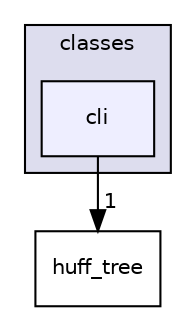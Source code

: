 digraph "classes/cli" {
  compound=true
  node [ fontsize="10", fontname="Helvetica"];
  edge [ labelfontsize="10", labelfontname="Helvetica"];
  subgraph clusterdir_b02e4219757ae4e3a0f1714873865bbf {
    graph [ bgcolor="#ddddee", pencolor="black", label="classes" fontname="Helvetica", fontsize="10", URL="dir_b02e4219757ae4e3a0f1714873865bbf.html"]
  dir_3f2385c4c3223a3b2debfc0639fdef8f [shape=box, label="cli", style="filled", fillcolor="#eeeeff", pencolor="black", URL="dir_3f2385c4c3223a3b2debfc0639fdef8f.html"];
  }
  dir_68066eaf3a6f7ee4624857a1f58ec549 [shape=box label="huff_tree" URL="dir_68066eaf3a6f7ee4624857a1f58ec549.html"];
  dir_3f2385c4c3223a3b2debfc0639fdef8f->dir_68066eaf3a6f7ee4624857a1f58ec549 [headlabel="1", labeldistance=1.5 headhref="dir_000001_000002.html"];
}
